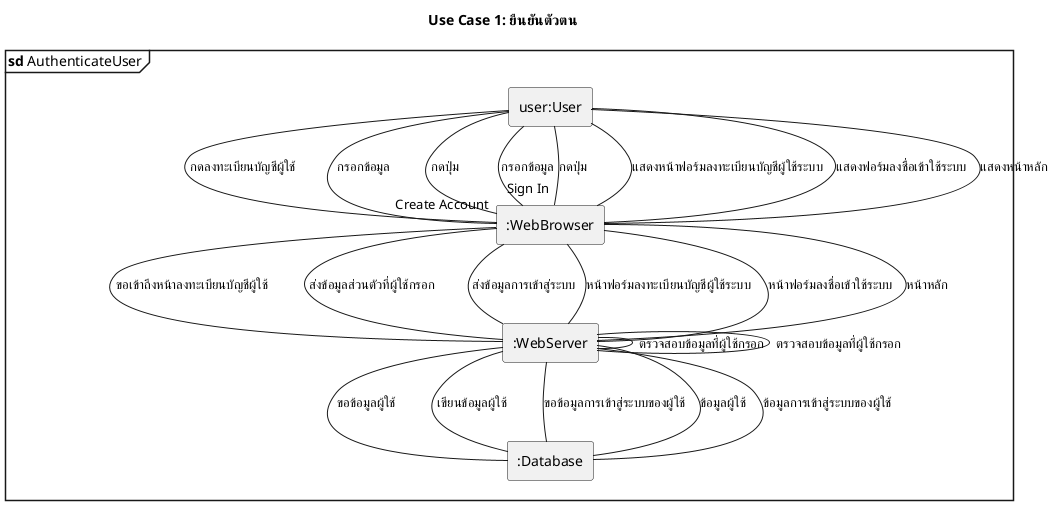 @startuml
skinparam monochrome true
skinparam defaultFontName Sarabun
skinparam linestyle ortho
' autonumber

title Use Case 1: ยืนยันตัวตน
mainframe **sd** AuthenticateUser

rectangle "user:User" as User
rectangle ":WebBrowser" as Browser
rectangle ":WebServer" as Server
rectangle ":Database" as Database

User -- Browser: กดลงทะเบียนบัญชีผู้ใช้
Browser -- Server: ขอเข้าถึงหน้าลงทะเบียนบัญชีผู้ใช้
Server -- Browser: หน้าฟอร์มลงทะเบียนบัญชีผู้ใช้ระบบ
Browser -- User: แสดงหน้าฟอร์มลงทะเบียนบัญชีผู้ใช้ระบบ
User -- Browser: กรอกข้อมูล
User -- Browser: กดปุ่ม "Create Account"
Browser -- Server: ส่งข้อมูลส่วนตัวที่ผู้ใช้กรอก
Server -- Database: ขอข้อมูลผู้ใช้
Database -- Server: ข้อมูลผู้ใช้
Server -- Server: ตรวจสอบข้อมูลที่ผู้ใช้กรอก
Server -- Database: เขียนข้อมูลผู้ใช้
Server -- Browser: หน้าฟอร์มลงชื่อเข้าใช้ระบบ
Browser -- User: แสดงฟอร์มลงชื่อเข้าใช้ระบบ
User -- Browser: กรอกข้อมูล
User -- Browser: กดปุ่ม "Sign In"
Browser -- Server: ส่งข้อมูลการเข้าสู่ระบบ
Server -- Database: ขอข้อมูลการเข้าสู่ระบบของผู้ใช้
Database -- Server: ข้อมูลการเข้าสู่ระบบของผู้ใช้
Server -- Server: ตรวจสอบข้อมูลที่ผู้ใช้กรอก
Server -- Browser: หน้าหลัก
Browser -- User: แสดงหน้าหลัก
@enduml
